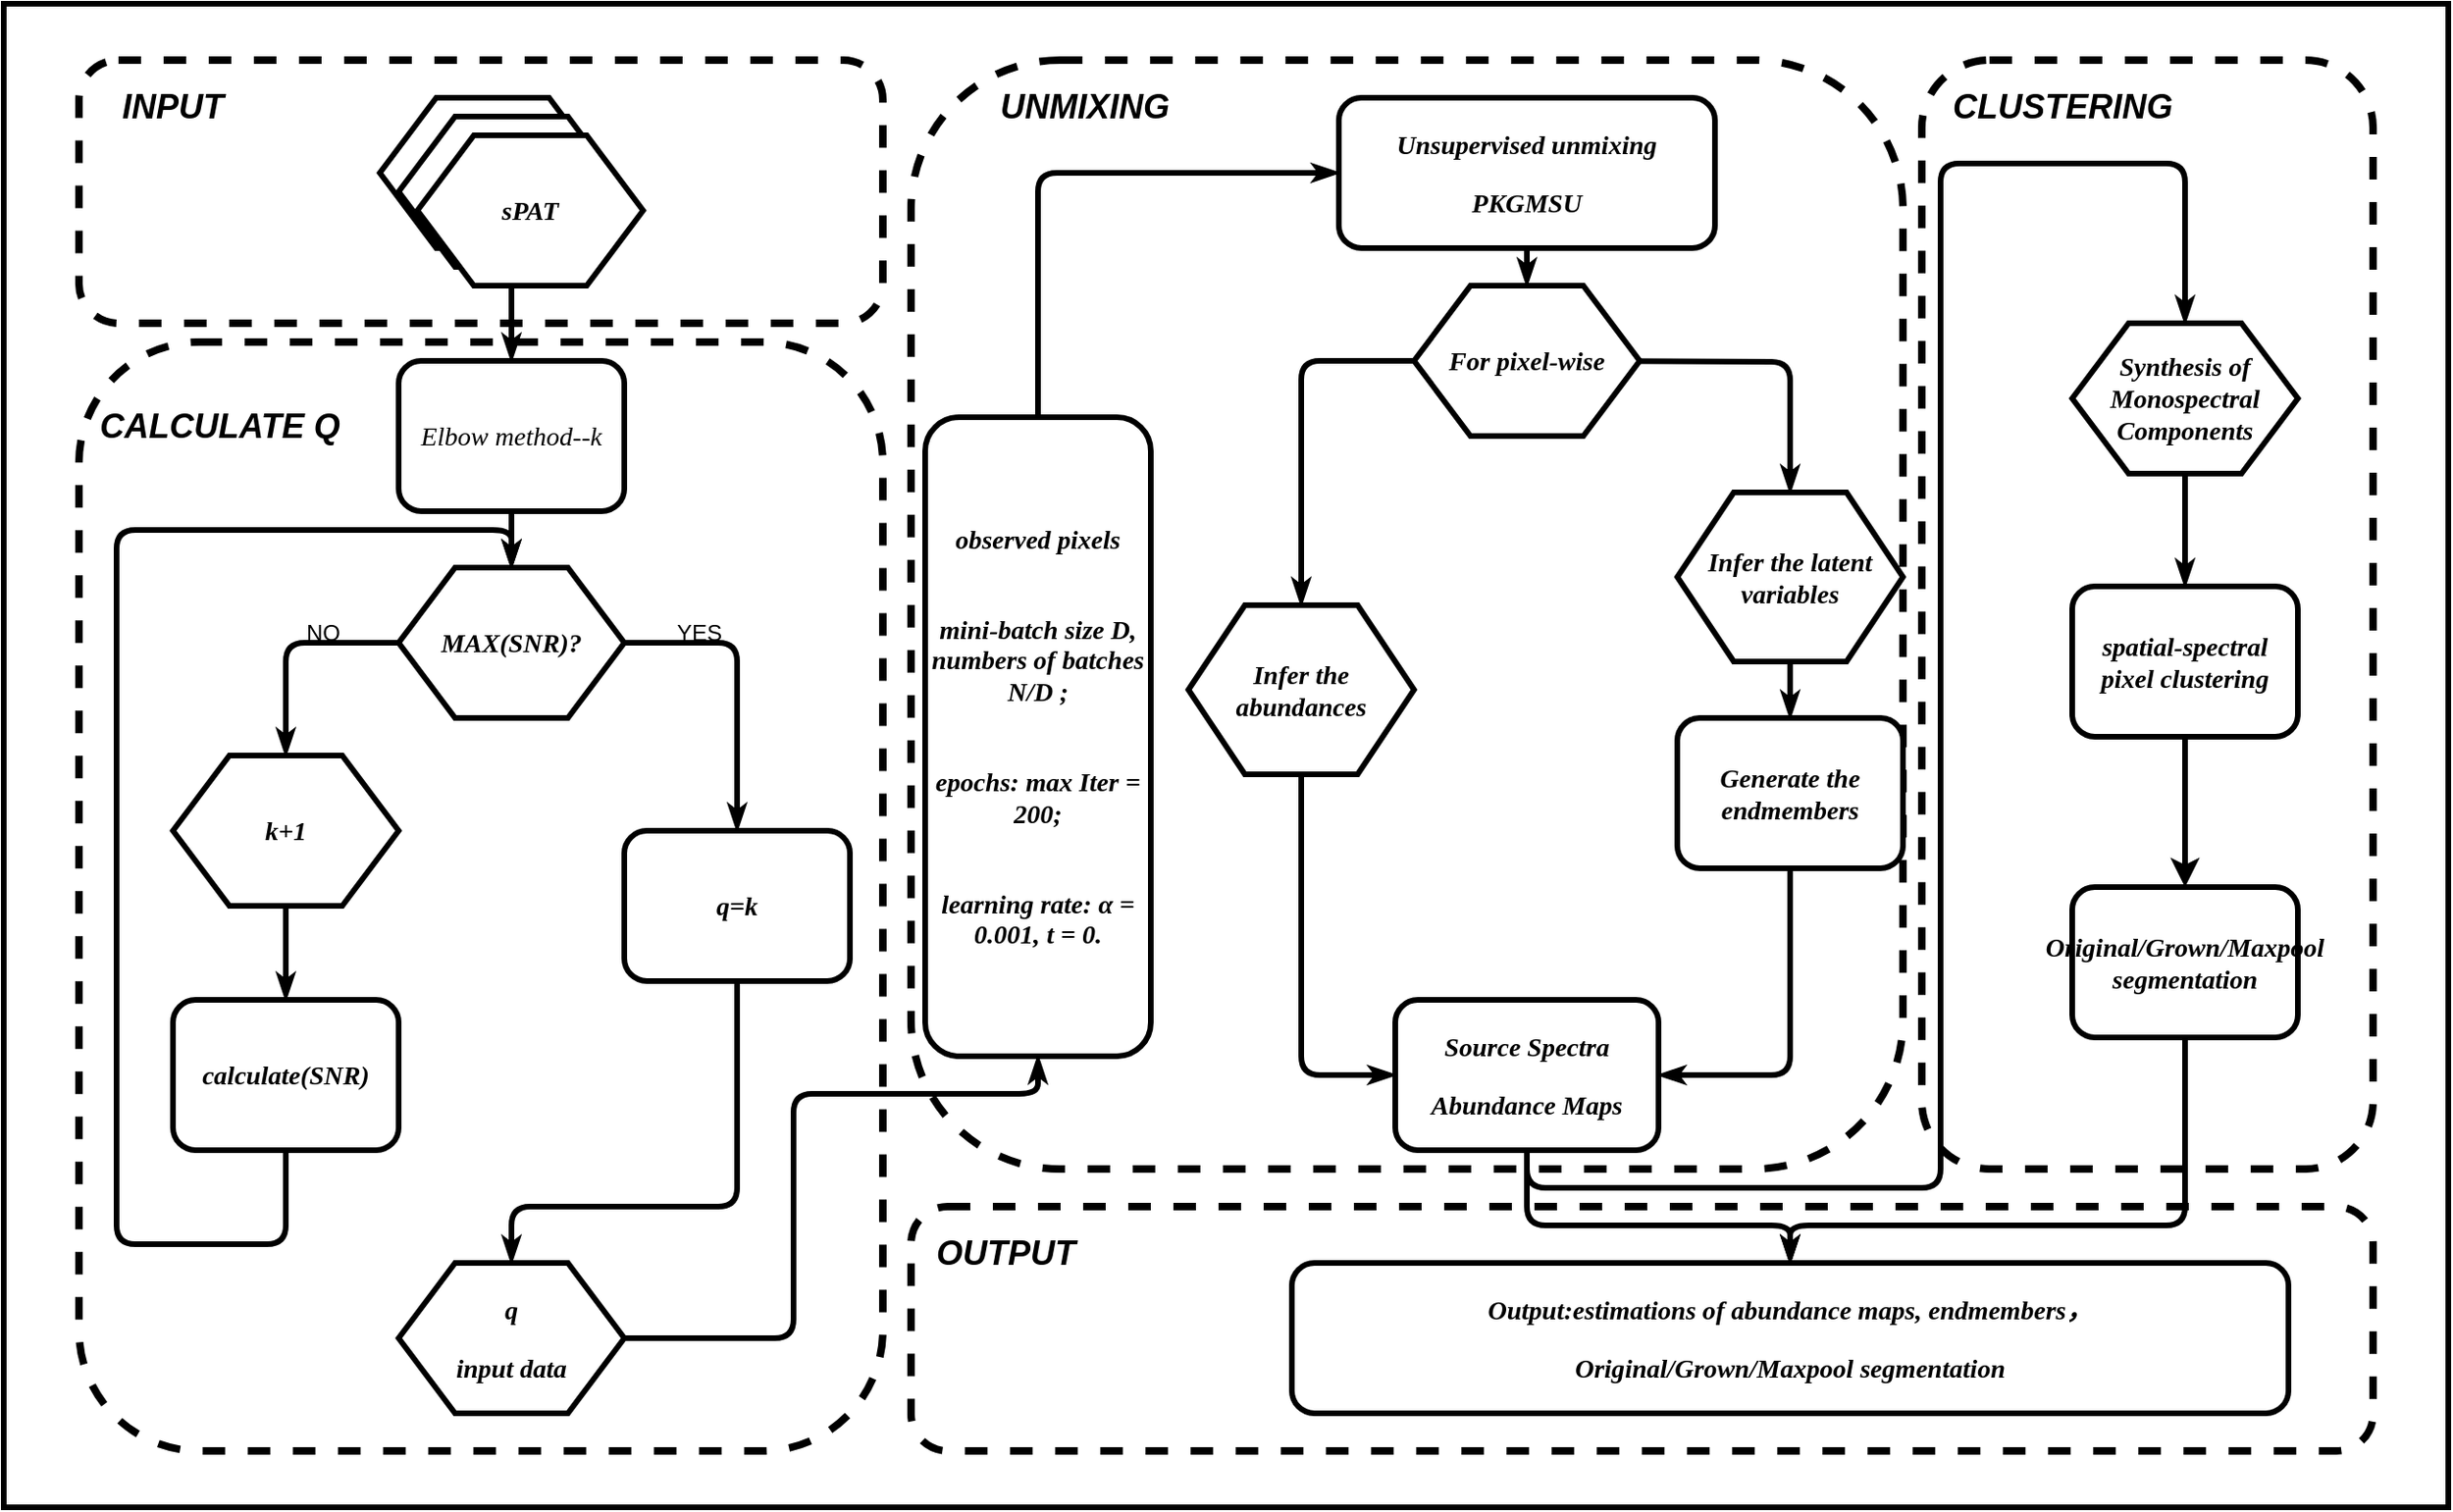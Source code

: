 <mxfile version="24.7.12">
  <diagram name="Page-1" id="8ce9d11a-91a2-4d17-14d8-a56ed91bf033">
    <mxGraphModel dx="3049" dy="1986" grid="1" gridSize="10" guides="1" tooltips="1" connect="1" arrows="1" fold="1" page="1" pageScale="1" pageWidth="1100" pageHeight="850" background="none" math="0" shadow="0">
      <root>
        <mxCell id="0" />
        <mxCell id="1" parent="0" />
        <mxCell id="Xut-9CcyeJB1KfpufVTP-31" value="" style="rounded=0;whiteSpace=wrap;html=1;strokeWidth=3;" vertex="1" parent="1">
          <mxGeometry x="-30" width="1300" height="800" as="geometry" />
        </mxCell>
        <mxCell id="Xut-9CcyeJB1KfpufVTP-29" value="" style="rounded=1;whiteSpace=wrap;html=1;dashed=1;strokeWidth=4;strokeColor=default;" vertex="1" parent="1">
          <mxGeometry x="452.5" y="640" width="777.5" height="130" as="geometry" />
        </mxCell>
        <mxCell id="Xut-9CcyeJB1KfpufVTP-28" value="" style="rounded=1;whiteSpace=wrap;html=1;dashed=1;strokeWidth=4;strokeColor=default;" vertex="1" parent="1">
          <mxGeometry x="990" y="30" width="240" height="590" as="geometry" />
        </mxCell>
        <mxCell id="Xut-9CcyeJB1KfpufVTP-27" value="" style="rounded=1;whiteSpace=wrap;html=1;dashed=1;strokeWidth=4;strokeColor=default;" vertex="1" parent="1">
          <mxGeometry x="452.5" y="30" width="527.5" height="590" as="geometry" />
        </mxCell>
        <mxCell id="Xut-9CcyeJB1KfpufVTP-14" value="" style="rounded=1;whiteSpace=wrap;html=1;dashed=1;strokeWidth=4;strokeColor=default;" vertex="1" parent="1">
          <mxGeometry x="10" y="180" width="427.5" height="590" as="geometry" />
        </mxCell>
        <mxCell id="Xut-9CcyeJB1KfpufVTP-6" value="" style="rounded=1;whiteSpace=wrap;html=1;dashed=1;strokeWidth=4;strokeColor=default;" vertex="1" parent="1">
          <mxGeometry x="10" y="30" width="427.5" height="140" as="geometry" />
        </mxCell>
        <mxCell id="17ea667e15c223fc-28" style="edgeStyle=orthogonalEdgeStyle;rounded=1;html=1;labelBackgroundColor=none;startArrow=none;startFill=0;startSize=5;endArrow=classicThin;endFill=1;endSize=5;jettySize=auto;orthogonalLoop=1;strokeWidth=3;fontFamily=Verdana;fontSize=8;exitX=0.5;exitY=1;exitDx=0;exitDy=0;" parent="1" source="Xut-9CcyeJB1KfpufVTP-3" target="17ea667e15c223fc-2" edge="1">
          <mxGeometry relative="1" as="geometry" />
        </mxCell>
        <mxCell id="17ea667e15c223fc-1" value="sPAT" style="shape=hexagon;perimeter=hexagonPerimeter;whiteSpace=wrap;html=1;rounded=0;shadow=0;labelBackgroundColor=none;strokeWidth=3;fontFamily=Verdana;fontSize=12;align=center;" parent="1" vertex="1">
          <mxGeometry x="170" y="50" width="120" height="80" as="geometry" />
        </mxCell>
        <mxCell id="17ea667e15c223fc-29" style="edgeStyle=orthogonalEdgeStyle;rounded=1;html=1;labelBackgroundColor=none;startArrow=none;startFill=0;startSize=5;endArrow=classicThin;endFill=1;endSize=5;jettySize=auto;orthogonalLoop=1;strokeWidth=3;fontFamily=Verdana;fontSize=8;entryX=0.5;entryY=0;entryDx=0;entryDy=0;exitX=0.5;exitY=1;exitDx=0;exitDy=0;" parent="1" source="17ea667e15c223fc-2" target="17ea667e15c223fc-4" edge="1">
          <mxGeometry relative="1" as="geometry">
            <mxPoint x="239.5" y="270" as="sourcePoint" />
            <mxPoint x="239.5" y="300" as="targetPoint" />
          </mxGeometry>
        </mxCell>
        <mxCell id="17ea667e15c223fc-2" value="&lt;h3 id=&quot;5.1%C2%A0%E8%82%98%E9%83%A8%E6%B3%95%E5%88%99(Elbow%20method)&quot;&gt;&lt;i&gt;&lt;font face=&quot;Garamond&quot;&gt;&lt;span style=&quot;font-weight: normal;&quot;&gt;Elbow method--k&lt;/span&gt;&lt;/font&gt;&lt;/i&gt;&lt;/h3&gt;" style="rounded=1;whiteSpace=wrap;html=1;shadow=0;labelBackgroundColor=none;strokeWidth=3;fontFamily=Verdana;fontSize=12;align=center;" parent="1" vertex="1">
          <mxGeometry x="180" y="190" width="120" height="80" as="geometry" />
        </mxCell>
        <mxCell id="17ea667e15c223fc-39" style="edgeStyle=orthogonalEdgeStyle;rounded=1;html=1;labelBackgroundColor=none;startArrow=none;startFill=0;startSize=5;endArrow=classicThin;endFill=1;endSize=5;jettySize=auto;orthogonalLoop=1;strokeWidth=3;fontFamily=Verdana;fontSize=8;exitX=1;exitY=0.5;exitDx=0;exitDy=0;entryX=0.5;entryY=0;entryDx=0;entryDy=0;" parent="1" source="17ea667e15c223fc-4" target="17ea667e15c223fc-7" edge="1">
          <mxGeometry relative="1" as="geometry">
            <mxPoint x="380" y="350" as="sourcePoint" />
            <mxPoint x="500" y="490" as="targetPoint" />
            <Array as="points">
              <mxPoint x="360" y="340" />
            </Array>
          </mxGeometry>
        </mxCell>
        <mxCell id="17ea667e15c223fc-4" value="&lt;h3&gt;&lt;i&gt;MAX(SNR)?&lt;/i&gt;&lt;/h3&gt;" style="shape=hexagon;perimeter=hexagonPerimeter;whiteSpace=wrap;html=1;rounded=0;shadow=0;labelBackgroundColor=none;strokeWidth=3;fontFamily=Verdana;fontSize=12;align=center;" parent="1" vertex="1">
          <mxGeometry x="180" y="300" width="120" height="80" as="geometry" />
        </mxCell>
        <mxCell id="17ea667e15c223fc-36" style="edgeStyle=orthogonalEdgeStyle;rounded=1;html=1;labelBackgroundColor=none;startArrow=none;startFill=0;startSize=5;endArrow=classicThin;endFill=1;endSize=5;jettySize=auto;orthogonalLoop=1;strokeWidth=3;fontFamily=Verdana;fontSize=8" parent="1" source="17ea667e15c223fc-5" target="17ea667e15c223fc-8" edge="1">
          <mxGeometry relative="1" as="geometry" />
        </mxCell>
        <mxCell id="17ea667e15c223fc-5" value="&lt;h3&gt;&lt;i&gt;k+1&lt;/i&gt;&lt;br&gt;&lt;/h3&gt;" style="shape=hexagon;perimeter=hexagonPerimeter;whiteSpace=wrap;html=1;rounded=0;shadow=0;labelBackgroundColor=none;strokeWidth=3;fontFamily=Verdana;fontSize=12;align=center;" parent="1" vertex="1">
          <mxGeometry x="60" y="400" width="120" height="80" as="geometry" />
        </mxCell>
        <mxCell id="17ea667e15c223fc-38" style="edgeStyle=orthogonalEdgeStyle;rounded=1;html=1;labelBackgroundColor=none;startArrow=none;startFill=0;startSize=5;endArrow=classicThin;endFill=1;endSize=5;jettySize=auto;orthogonalLoop=1;strokeWidth=3;fontFamily=Verdana;fontSize=8;exitX=0.5;exitY=1;exitDx=0;exitDy=0;entryX=0.5;entryY=0;entryDx=0;entryDy=0;" parent="1" source="17ea667e15c223fc-7" target="17ea667e15c223fc-11" edge="1">
          <mxGeometry relative="1" as="geometry">
            <Array as="points">
              <mxPoint x="360" y="640" />
              <mxPoint x="240" y="640" />
            </Array>
            <mxPoint x="500" y="490" as="sourcePoint" />
            <mxPoint x="300" y="640" as="targetPoint" />
          </mxGeometry>
        </mxCell>
        <mxCell id="17ea667e15c223fc-7" value="&lt;h3&gt;&lt;i&gt;q=k&lt;/i&gt;&lt;/h3&gt;" style="rounded=1;whiteSpace=wrap;html=1;shadow=0;labelBackgroundColor=none;strokeWidth=3;fontFamily=Verdana;fontSize=12;align=center;" parent="1" vertex="1">
          <mxGeometry x="300" y="440" width="120" height="80" as="geometry" />
        </mxCell>
        <mxCell id="17ea667e15c223fc-37" style="edgeStyle=orthogonalEdgeStyle;rounded=1;html=1;labelBackgroundColor=none;startArrow=none;startFill=0;startSize=5;endArrow=classicThin;endFill=1;endSize=5;jettySize=auto;orthogonalLoop=1;strokeWidth=3;fontFamily=Verdana;fontSize=8;entryX=0.5;entryY=0;entryDx=0;entryDy=0;exitX=0.5;exitY=1;exitDx=0;exitDy=0;" parent="1" source="17ea667e15c223fc-8" target="17ea667e15c223fc-4" edge="1">
          <mxGeometry relative="1" as="geometry">
            <Array as="points">
              <mxPoint x="120" y="660" />
              <mxPoint x="30" y="660" />
              <mxPoint x="30" y="280" />
              <mxPoint x="240" y="280" />
            </Array>
            <mxPoint x="-40" y="450" as="targetPoint" />
          </mxGeometry>
        </mxCell>
        <mxCell id="17ea667e15c223fc-8" value="&lt;h3&gt;&lt;i&gt;calculate(SNR)&lt;/i&gt;&lt;/h3&gt;" style="rounded=1;whiteSpace=wrap;html=1;shadow=0;labelBackgroundColor=none;strokeWidth=3;fontFamily=Verdana;fontSize=12;align=center;" parent="1" vertex="1">
          <mxGeometry x="60" y="530" width="120" height="80" as="geometry" />
        </mxCell>
        <mxCell id="17ea667e15c223fc-11" value="&lt;h3&gt;&lt;i&gt;q&lt;/i&gt;&lt;/h3&gt;&lt;h3&gt;&lt;i&gt;input data&lt;br&gt;&lt;/i&gt;&lt;/h3&gt;" style="shape=hexagon;perimeter=hexagonPerimeter;whiteSpace=wrap;html=1;rounded=0;shadow=0;labelBackgroundColor=none;strokeWidth=3;fontFamily=Verdana;fontSize=12;align=center;" parent="1" vertex="1">
          <mxGeometry x="180" y="670" width="120" height="80" as="geometry" />
        </mxCell>
        <mxCell id="17ea667e15c223fc-42" style="edgeStyle=orthogonalEdgeStyle;rounded=1;html=1;labelBackgroundColor=none;startArrow=none;startFill=0;startSize=5;endArrow=classicThin;endFill=1;endSize=5;jettySize=auto;orthogonalLoop=1;strokeWidth=3;fontFamily=Verdana;fontSize=8;entryX=0;entryY=0.5;entryDx=0;entryDy=0;exitX=0.5;exitY=0;exitDx=0;exitDy=0;" parent="1" source="Xut-9CcyeJB1KfpufVTP-17" target="17ea667e15c223fc-14" edge="1">
          <mxGeometry relative="1" as="geometry">
            <Array as="points">
              <mxPoint x="520" y="330" />
              <mxPoint x="520" y="90" />
            </Array>
            <mxPoint x="450" y="710" as="sourcePoint" />
            <mxPoint x="540" y="100" as="targetPoint" />
          </mxGeometry>
        </mxCell>
        <mxCell id="17ea667e15c223fc-44" style="edgeStyle=orthogonalEdgeStyle;rounded=1;html=1;labelBackgroundColor=none;startArrow=none;startFill=0;startSize=5;endArrow=classicThin;endFill=1;endSize=5;jettySize=auto;orthogonalLoop=1;strokeWidth=3;fontFamily=Verdana;fontSize=8;entryX=0.5;entryY=0;entryDx=0;entryDy=0;" parent="1" source="17ea667e15c223fc-14" target="Xut-9CcyeJB1KfpufVTP-15" edge="1">
          <mxGeometry relative="1" as="geometry">
            <mxPoint x="780" y="160" as="targetPoint" />
          </mxGeometry>
        </mxCell>
        <mxCell id="17ea667e15c223fc-14" value="&lt;h3&gt;&lt;b&gt;&lt;i&gt;Unsupervised unmixing&lt;br&gt;&lt;/i&gt;&lt;/b&gt;&lt;/h3&gt;&lt;h3&gt;&lt;b&gt;&lt;i&gt;PKGMSU&lt;/i&gt;&lt;/b&gt;&lt;/h3&gt;" style="rounded=1;whiteSpace=wrap;html=1;shadow=0;labelBackgroundColor=none;strokeWidth=3;fontFamily=Verdana;fontSize=12;align=center;" parent="1" vertex="1">
          <mxGeometry x="680" y="50" width="200" height="80" as="geometry" />
        </mxCell>
        <mxCell id="17ea667e15c223fc-54" style="edgeStyle=orthogonalEdgeStyle;rounded=1;html=1;labelBackgroundColor=none;startArrow=none;startFill=0;startSize=5;endArrow=classicThin;endFill=1;endSize=5;jettySize=auto;orthogonalLoop=1;strokeWidth=3;fontFamily=Verdana;fontSize=8" parent="1" source="17ea667e15c223fc-16" target="17ea667e15c223fc-18" edge="1">
          <mxGeometry relative="1" as="geometry" />
        </mxCell>
        <mxCell id="17ea667e15c223fc-16" value="&lt;h3&gt;&lt;i&gt;&lt;b&gt;Synthesis of Monospectral Components&lt;/b&gt;&lt;/i&gt;&lt;/h3&gt;" style="shape=hexagon;perimeter=hexagonPerimeter;whiteSpace=wrap;html=1;rounded=0;shadow=0;labelBackgroundColor=none;strokeWidth=3;fontFamily=Verdana;fontSize=12;align=center;" parent="1" vertex="1">
          <mxGeometry x="1070" y="170" width="120" height="80" as="geometry" />
        </mxCell>
        <mxCell id="17ea667e15c223fc-49" style="edgeStyle=orthogonalEdgeStyle;rounded=1;html=1;labelBackgroundColor=none;startArrow=none;startFill=0;startSize=5;endArrow=classicThin;endFill=1;endSize=5;jettySize=auto;orthogonalLoop=1;strokeColor=#000000;strokeWidth=3;fontFamily=Verdana;fontSize=8;fontColor=#000000;exitX=1;exitY=0.5;exitDx=0;exitDy=0;" parent="1" target="17ea667e15c223fc-20" edge="1">
          <mxGeometry relative="1" as="geometry">
            <mxPoint x="800" y="190" as="sourcePoint" />
          </mxGeometry>
        </mxCell>
        <mxCell id="Xut-9CcyeJB1KfpufVTP-24" style="edgeStyle=orthogonalEdgeStyle;rounded=0;orthogonalLoop=1;jettySize=auto;html=1;exitX=0.5;exitY=1;exitDx=0;exitDy=0;entryX=0.5;entryY=0;entryDx=0;entryDy=0;strokeWidth=3;" edge="1" parent="1" source="17ea667e15c223fc-18" target="17ea667e15c223fc-27">
          <mxGeometry relative="1" as="geometry">
            <mxPoint x="1130" y="435" as="targetPoint" />
          </mxGeometry>
        </mxCell>
        <mxCell id="17ea667e15c223fc-18" value="&lt;h3&gt;&lt;i&gt;&lt;b&gt;spatial-spectral pixel clustering&lt;/b&gt;&lt;/i&gt;&lt;/h3&gt;" style="rounded=1;whiteSpace=wrap;html=1;shadow=0;labelBackgroundColor=none;strokeWidth=3;fontFamily=Verdana;fontSize=12;align=center;" parent="1" vertex="1">
          <mxGeometry x="1070" y="310" width="120" height="80" as="geometry" />
        </mxCell>
        <mxCell id="17ea667e15c223fc-19" value="&lt;h3&gt;&lt;b&gt;&lt;i&gt;Infer the abundances&lt;/i&gt;&lt;/b&gt;&lt;br&gt;&lt;/h3&gt;" style="shape=hexagon;perimeter=hexagonPerimeter;whiteSpace=wrap;html=1;rounded=0;shadow=0;labelBackgroundColor=none;strokeWidth=3;fontFamily=Verdana;fontSize=12;align=center;" parent="1" vertex="1">
          <mxGeometry x="600" y="320" width="120" height="90" as="geometry" />
        </mxCell>
        <mxCell id="17ea667e15c223fc-50" style="edgeStyle=orthogonalEdgeStyle;rounded=1;html=1;labelBackgroundColor=none;startArrow=none;startFill=0;startSize=5;endArrow=classicThin;endFill=1;endSize=5;jettySize=auto;orthogonalLoop=1;strokeWidth=3;fontFamily=Verdana;fontSize=8" parent="1" source="17ea667e15c223fc-20" target="17ea667e15c223fc-23" edge="1">
          <mxGeometry relative="1" as="geometry" />
        </mxCell>
        <mxCell id="17ea667e15c223fc-20" value="&lt;h3&gt;&lt;i&gt;&lt;b&gt;Infer the latent variables&lt;/b&gt;&lt;/i&gt;&lt;/h3&gt;" style="shape=hexagon;perimeter=hexagonPerimeter;whiteSpace=wrap;html=1;rounded=0;shadow=0;labelBackgroundColor=none;strokeWidth=3;fontFamily=Verdana;fontSize=12;align=center;" parent="1" vertex="1">
          <mxGeometry x="860" y="260" width="120" height="90" as="geometry" />
        </mxCell>
        <mxCell id="17ea667e15c223fc-58" style="edgeStyle=orthogonalEdgeStyle;rounded=1;html=1;labelBackgroundColor=none;startArrow=none;startFill=0;startSize=5;endArrow=classicThin;endFill=1;endSize=5;jettySize=auto;orthogonalLoop=1;strokeWidth=3;fontFamily=Verdana;fontSize=8;exitX=0.5;exitY=1;exitDx=0;exitDy=0;entryX=0.5;entryY=0;entryDx=0;entryDy=0;" parent="1" source="Xut-9CcyeJB1KfpufVTP-20" target="17ea667e15c223fc-16" edge="1">
          <mxGeometry relative="1" as="geometry">
            <Array as="points">
              <mxPoint x="780" y="630" />
              <mxPoint x="1000" y="630" />
              <mxPoint x="1000" y="85" />
              <mxPoint x="1130" y="85" />
            </Array>
            <mxPoint x="1130" y="85" as="targetPoint" />
          </mxGeometry>
        </mxCell>
        <mxCell id="17ea667e15c223fc-48" style="edgeStyle=orthogonalEdgeStyle;rounded=1;html=1;labelBackgroundColor=none;startArrow=none;startFill=0;startSize=5;endArrow=classicThin;endFill=1;endSize=5;jettySize=auto;orthogonalLoop=1;strokeWidth=3;fontFamily=Verdana;fontSize=8;exitX=0.5;exitY=1;exitDx=0;exitDy=0;entryX=0;entryY=0.5;entryDx=0;entryDy=0;" parent="1" source="17ea667e15c223fc-19" target="Xut-9CcyeJB1KfpufVTP-20" edge="1">
          <mxGeometry relative="1" as="geometry">
            <Array as="points">
              <mxPoint x="660" y="570" />
            </Array>
            <mxPoint x="640" y="470" as="sourcePoint" />
            <mxPoint x="720" y="560" as="targetPoint" />
          </mxGeometry>
        </mxCell>
        <mxCell id="17ea667e15c223fc-51" style="edgeStyle=orthogonalEdgeStyle;rounded=1;html=1;labelBackgroundColor=none;startArrow=none;startFill=0;startSize=5;endArrow=classicThin;endFill=1;endSize=5;jettySize=auto;orthogonalLoop=1;strokeWidth=3;fontFamily=Verdana;fontSize=8;entryX=1;entryY=0.5;entryDx=0;entryDy=0;" parent="1" source="17ea667e15c223fc-23" target="Xut-9CcyeJB1KfpufVTP-20" edge="1">
          <mxGeometry relative="1" as="geometry">
            <Array as="points">
              <mxPoint x="920" y="570" />
            </Array>
            <mxPoint x="850" y="580" as="targetPoint" />
          </mxGeometry>
        </mxCell>
        <mxCell id="17ea667e15c223fc-23" value="&lt;h3&gt;&lt;i&gt;&lt;b&gt;Generate the endmembers&lt;/b&gt;&lt;/i&gt;&lt;/h3&gt;" style="rounded=1;whiteSpace=wrap;html=1;shadow=0;labelBackgroundColor=none;strokeWidth=3;fontFamily=Verdana;fontSize=12;align=center;" parent="1" vertex="1">
          <mxGeometry x="860" y="380" width="120" height="80" as="geometry" />
        </mxCell>
        <mxCell id="17ea667e15c223fc-27" value="&lt;h3&gt;&lt;b&gt;&lt;i&gt;Original/Grown/Maxpool segmentation&lt;/i&gt;&lt;/b&gt;&lt;/h3&gt;" style="rounded=1;whiteSpace=wrap;html=1;shadow=0;labelBackgroundColor=none;strokeWidth=3;fontFamily=Verdana;fontSize=12;align=center;" parent="1" vertex="1">
          <mxGeometry x="1070" y="470" width="120" height="80" as="geometry" />
        </mxCell>
        <mxCell id="Xut-9CcyeJB1KfpufVTP-3" value="sPAT" style="shape=hexagon;perimeter=hexagonPerimeter;whiteSpace=wrap;html=1;rounded=0;shadow=0;labelBackgroundColor=none;strokeWidth=3;fontFamily=Verdana;fontSize=12;align=center;" vertex="1" parent="1">
          <mxGeometry x="180" y="60" width="120" height="80" as="geometry" />
        </mxCell>
        <mxCell id="Xut-9CcyeJB1KfpufVTP-4" value="&lt;h3&gt;&lt;i&gt;sPAT&lt;/i&gt;&lt;/h3&gt;" style="shape=hexagon;perimeter=hexagonPerimeter;whiteSpace=wrap;html=1;rounded=0;shadow=0;labelBackgroundColor=none;strokeWidth=3;fontFamily=Verdana;fontSize=12;align=center;" vertex="1" parent="1">
          <mxGeometry x="190" y="70" width="120" height="80" as="geometry" />
        </mxCell>
        <mxCell id="Xut-9CcyeJB1KfpufVTP-8" value="&lt;div&gt;YES&lt;/div&gt;" style="text;html=1;align=center;verticalAlign=middle;whiteSpace=wrap;rounded=0;strokeWidth=3;" vertex="1" parent="1">
          <mxGeometry x="310" y="320" width="60" height="30" as="geometry" />
        </mxCell>
        <mxCell id="Xut-9CcyeJB1KfpufVTP-10" style="edgeStyle=orthogonalEdgeStyle;rounded=1;html=1;labelBackgroundColor=none;startArrow=none;startFill=0;startSize=5;endArrow=classicThin;endFill=1;endSize=5;jettySize=auto;orthogonalLoop=1;strokeWidth=3;fontFamily=Verdana;fontSize=8;exitX=0;exitY=0.5;exitDx=0;exitDy=0;entryX=0.5;entryY=0;entryDx=0;entryDy=0;" edge="1" parent="1" source="17ea667e15c223fc-4" target="17ea667e15c223fc-5">
          <mxGeometry relative="1" as="geometry">
            <mxPoint x="20" y="490" as="sourcePoint" />
            <mxPoint x="-140" y="600" as="targetPoint" />
            <Array as="points">
              <mxPoint x="120" y="340" />
            </Array>
          </mxGeometry>
        </mxCell>
        <mxCell id="Xut-9CcyeJB1KfpufVTP-11" value="NO" style="text;html=1;align=center;verticalAlign=middle;whiteSpace=wrap;rounded=0;strokeWidth=3;" vertex="1" parent="1">
          <mxGeometry x="110" y="320" width="60" height="30" as="geometry" />
        </mxCell>
        <mxCell id="Xut-9CcyeJB1KfpufVTP-15" value="&lt;h3&gt;&lt;i&gt;&lt;b&gt;For pixel-wise&lt;/b&gt;&lt;/i&gt;&lt;br&gt;&lt;/h3&gt;" style="shape=hexagon;perimeter=hexagonPerimeter;whiteSpace=wrap;html=1;rounded=0;shadow=0;labelBackgroundColor=none;strokeWidth=3;fontFamily=Verdana;fontSize=12;align=center;" vertex="1" parent="1">
          <mxGeometry x="720" y="150" width="120" height="80" as="geometry" />
        </mxCell>
        <mxCell id="Xut-9CcyeJB1KfpufVTP-16" style="edgeStyle=orthogonalEdgeStyle;rounded=1;html=1;labelBackgroundColor=none;startArrow=none;startFill=0;startSize=5;endArrow=classicThin;endFill=1;endSize=5;jettySize=auto;orthogonalLoop=1;strokeColor=#000000;strokeWidth=3;fontFamily=Verdana;fontSize=8;fontColor=#000000;exitX=0;exitY=0.5;exitDx=0;exitDy=0;entryX=0.5;entryY=0;entryDx=0;entryDy=0;" edge="1" parent="1" source="Xut-9CcyeJB1KfpufVTP-15" target="17ea667e15c223fc-19">
          <mxGeometry relative="1" as="geometry">
            <mxPoint x="840" y="200" as="sourcePoint" />
            <mxPoint x="640" y="320" as="targetPoint" />
            <Array as="points">
              <mxPoint x="660" y="190" />
            </Array>
          </mxGeometry>
        </mxCell>
        <mxCell id="Xut-9CcyeJB1KfpufVTP-18" value="" style="edgeStyle=orthogonalEdgeStyle;rounded=1;html=1;labelBackgroundColor=none;startArrow=none;startFill=0;startSize=5;endArrow=classicThin;endFill=1;endSize=5;jettySize=auto;orthogonalLoop=1;strokeWidth=3;fontFamily=Verdana;fontSize=8;exitX=1;exitY=0.5;exitDx=0;exitDy=0;entryX=0.5;entryY=1;entryDx=0;entryDy=0;" edge="1" parent="1" source="17ea667e15c223fc-11" target="Xut-9CcyeJB1KfpufVTP-17">
          <mxGeometry relative="1" as="geometry">
            <Array as="points">
              <mxPoint x="390" y="710" />
              <mxPoint x="390" y="580" />
              <mxPoint x="520" y="580" />
            </Array>
            <mxPoint x="300" y="710" as="sourcePoint" />
            <mxPoint x="610" y="600" as="targetPoint" />
          </mxGeometry>
        </mxCell>
        <mxCell id="Xut-9CcyeJB1KfpufVTP-17" value="&lt;h3&gt;&lt;i&gt;&lt;b&gt;observed pixels&lt;/b&gt;&lt;/i&gt;&lt;/h3&gt;&lt;h3&gt;&lt;br&gt;&lt;i&gt;&lt;b&gt;mini-batch size D, numbers of batches N/D ;&lt;/b&gt;&lt;/i&gt;&lt;/h3&gt;&lt;h3&gt;&lt;br&gt;&lt;i&gt;&lt;b&gt;epochs: max Iter = 200;&lt;/b&gt;&lt;/i&gt;&lt;/h3&gt;&lt;h3&gt;&lt;br&gt;&lt;i&gt;&lt;b&gt;learning rate: α = 0.001, t = 0.&lt;/b&gt;&lt;/i&gt;&lt;/h3&gt;" style="rounded=1;whiteSpace=wrap;html=1;shadow=0;labelBackgroundColor=none;strokeWidth=3;fontFamily=Verdana;fontSize=12;align=center;" vertex="1" parent="1">
          <mxGeometry x="460" y="220" width="120" height="340" as="geometry" />
        </mxCell>
        <mxCell id="Xut-9CcyeJB1KfpufVTP-20" value="&lt;h3&gt;&lt;b&gt;&lt;i&gt;Source Spectra&lt;/i&gt;&lt;/b&gt;&lt;/h3&gt;&lt;h3&gt;&lt;i&gt;&lt;b&gt;Abundance Maps&lt;/b&gt;&lt;br&gt;&lt;/i&gt;&lt;/h3&gt;" style="rounded=1;whiteSpace=wrap;html=1;shadow=0;labelBackgroundColor=none;strokeWidth=3;fontFamily=Verdana;fontSize=12;align=center;" vertex="1" parent="1">
          <mxGeometry x="710" y="530" width="140" height="80" as="geometry" />
        </mxCell>
        <mxCell id="Xut-9CcyeJB1KfpufVTP-21" value="&lt;h3&gt;&lt;i&gt;Output:estimations of abundance maps, endmembers，&lt;/i&gt;&lt;/h3&gt;&lt;h3&gt;&lt;i&gt;&lt;b&gt;Original/Grown/Maxpool segmentation&lt;/b&gt;&lt;/i&gt;&lt;/h3&gt;" style="rounded=1;whiteSpace=wrap;html=1;shadow=0;labelBackgroundColor=none;strokeWidth=3;fontFamily=Verdana;fontSize=12;align=center;" vertex="1" parent="1">
          <mxGeometry x="655" y="670" width="530" height="80" as="geometry" />
        </mxCell>
        <mxCell id="Xut-9CcyeJB1KfpufVTP-22" style="edgeStyle=orthogonalEdgeStyle;rounded=1;html=1;labelBackgroundColor=none;startArrow=none;startFill=0;startSize=5;endArrow=classicThin;endFill=1;endSize=5;jettySize=auto;orthogonalLoop=1;strokeWidth=3;fontFamily=Verdana;fontSize=8;exitX=0.5;exitY=1;exitDx=0;exitDy=0;entryX=0.5;entryY=0;entryDx=0;entryDy=0;" edge="1" parent="1" source="Xut-9CcyeJB1KfpufVTP-20" target="Xut-9CcyeJB1KfpufVTP-21">
          <mxGeometry relative="1" as="geometry">
            <Array as="points">
              <mxPoint x="780" y="650" />
              <mxPoint x="920" y="650" />
              <mxPoint x="920" y="670" />
            </Array>
            <mxPoint x="1030" y="590" as="sourcePoint" />
            <mxPoint x="1080" y="290" as="targetPoint" />
          </mxGeometry>
        </mxCell>
        <mxCell id="Xut-9CcyeJB1KfpufVTP-26" style="edgeStyle=orthogonalEdgeStyle;rounded=1;html=1;labelBackgroundColor=none;startArrow=none;startFill=0;startSize=5;endArrow=classicThin;endFill=1;endSize=5;jettySize=auto;orthogonalLoop=1;strokeWidth=3;fontFamily=Verdana;fontSize=8;exitX=0.5;exitY=1;exitDx=0;exitDy=0;entryX=0.5;entryY=0;entryDx=0;entryDy=0;" edge="1" parent="1" source="17ea667e15c223fc-27" target="Xut-9CcyeJB1KfpufVTP-21">
          <mxGeometry relative="1" as="geometry">
            <Array as="points">
              <mxPoint x="1130" y="650" />
              <mxPoint x="920" y="650" />
              <mxPoint x="920" y="670" />
            </Array>
            <mxPoint x="790" y="620" as="sourcePoint" />
            <mxPoint x="1005" y="680" as="targetPoint" />
          </mxGeometry>
        </mxCell>
        <mxCell id="Xut-9CcyeJB1KfpufVTP-32" value="&lt;h2&gt;&lt;i&gt;&lt;b&gt;INPUT&lt;/b&gt;&lt;/i&gt;&lt;br&gt;&lt;/h2&gt;" style="text;html=1;align=center;verticalAlign=middle;whiteSpace=wrap;rounded=0;" vertex="1" parent="1">
          <mxGeometry x="20" y="40" width="80" height="30" as="geometry" />
        </mxCell>
        <mxCell id="Xut-9CcyeJB1KfpufVTP-33" value="&lt;h2&gt;&lt;i&gt;CALCULATE Q&lt;br&gt;&lt;/i&gt;&lt;/h2&gt;" style="text;html=1;align=center;verticalAlign=middle;whiteSpace=wrap;rounded=0;" vertex="1" parent="1">
          <mxGeometry x="20" y="200" width="130" height="50" as="geometry" />
        </mxCell>
        <mxCell id="Xut-9CcyeJB1KfpufVTP-34" value="&lt;h2&gt;&lt;i&gt;&lt;b&gt;UNMIXING&lt;/b&gt;&lt;/i&gt;&lt;/h2&gt;" style="text;html=1;align=center;verticalAlign=middle;whiteSpace=wrap;rounded=0;" vertex="1" parent="1">
          <mxGeometry x="480" y="30" width="130" height="50" as="geometry" />
        </mxCell>
        <mxCell id="Xut-9CcyeJB1KfpufVTP-35" value="&lt;h2&gt;&lt;i&gt;&lt;b&gt;CLUSTERING&lt;/b&gt;&lt;/i&gt;&lt;/h2&gt;" style="text;html=1;align=center;verticalAlign=middle;whiteSpace=wrap;rounded=0;" vertex="1" parent="1">
          <mxGeometry x="1000" y="30" width="130" height="50" as="geometry" />
        </mxCell>
        <mxCell id="Xut-9CcyeJB1KfpufVTP-36" value="&lt;h2&gt;&lt;b&gt;&lt;i&gt;OUTPUT&lt;/i&gt;&lt;/b&gt;&lt;/h2&gt;" style="text;html=1;align=center;verticalAlign=middle;whiteSpace=wrap;rounded=0;" vertex="1" parent="1">
          <mxGeometry x="437.5" y="640" width="130" height="50" as="geometry" />
        </mxCell>
      </root>
    </mxGraphModel>
  </diagram>
</mxfile>
